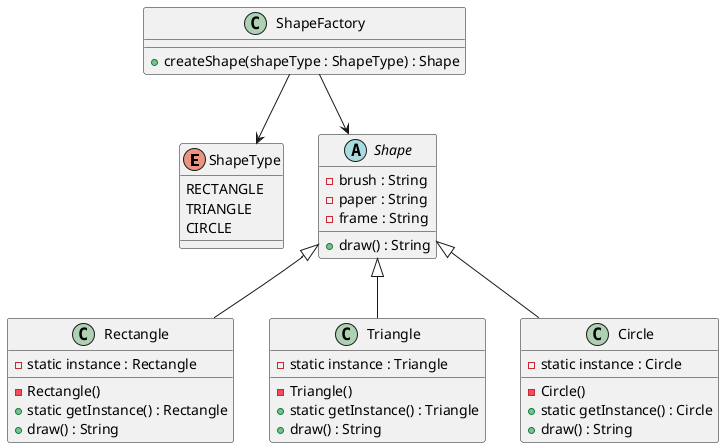 @startuml
'https://plantuml.com/class-diagram

enum ShapeType {
    RECTANGLE
    TRIANGLE
    CIRCLE
}

abstract class Shape {
    - brush : String
    - paper : String
    - frame : String
    + draw() : String
}

class Rectangle {
    - static instance : Rectangle
    - Rectangle()
    + static getInstance() : Rectangle
    + draw() : String
}

class Triangle {
    - static instance : Triangle
    - Triangle()
    + static getInstance() : Triangle
    + draw() : String
}

class Circle {
    - static instance : Circle
    - Circle()
    + static getInstance() : Circle
    + draw() : String
}

class ShapeFactory {
    + createShape(shapeType : ShapeType) : Shape
}

Shape <|-- Rectangle
Shape <|-- Triangle
Shape <|-- Circle

ShapeFactory --> ShapeType
ShapeFactory --> Shape

@enduml